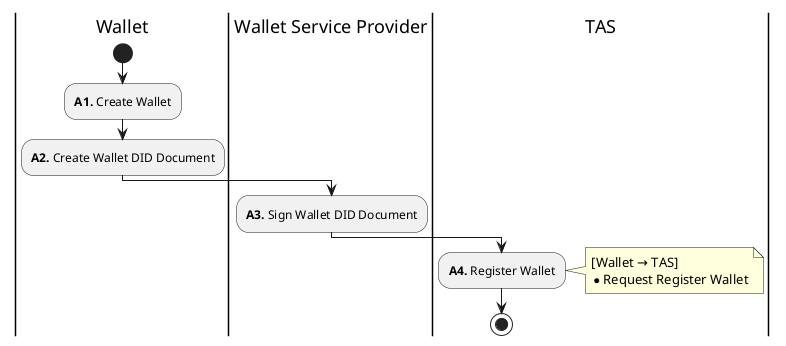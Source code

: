 @startuml proc_register_wallet
|Wallet|
start
:**A1.** Create Wallet;
:**A2.** Create Wallet DID Document;

|Wallet Service Provider|
:**A3.** Sign Wallet DID Document;

|TAS|
:**A4.** Register Wallet;
note right
    [Wallet → TAS]
    * Request Register Wallet
end note
stop
@enduml

--------------------------------------------------------------------------------

@startuml proc_reigster_user
start

:**B1.** Request Start User Registration;
note right
    [CApp → TAS]
    * Propose Register User
end note

:**B2.** ECDH;
note right
    [CApp → TAS]
    * Request ECDH
end note

:**B3.** Create Wallet Token, Server Token;
note right
    [CApp → TAS]
    * Request Create Token
end note

:**B4.** Request User Registration;
note right
    [Wallet → TAS]
    * Request Register User
end note

:**B5.** Complete User Registration;
note right
    [CApp → TAS]
    * Confirm Register User
end note

stop
@enduml

--------------------------------------------------------------------------------

@startuml proc_preparation
|Issuing Service Consortium|
start
:**A1.** Define Claim;
:**A2.** Define and Publish VC Schema;
:**A3.** Select Plan Manager;
:**A4.** (Optional) Select Representative Issuer;

|List Service Provider|
:**B1.** Register VC Plan;
note right
    [List Service Provider Admin Console and API]
    * Register/Modify/Delete VC Plan
    * Change VC Plan Status
end note

:**B2.** Register VC Plan Issuer;
note right
    [List Service Provider Admin Console and API]
    * Register/Modify/Delete Issuer
    * Change Issuer Status
end note
stop
@enduml

--------------------------------------------------------------------------------

@startuml proc_issuance
start

fork
    partition "Issuer" {
        :**C1.1.** Create Issuance Offer;
        :**C1.2.** Send Issuance Offer (Email, PUSH, etc.);
    }
fork again
    partition "CApp" {
        :**C2.1.** Search and View VC Plan;
        note right
            [CApp → List Service Provider]
            * List Category
            * Search VC Plan
            * List VC Plan
        end note

        :**C2.2.** Select VC Plan to Issue;
    }
end fork

:**D1.** Request Start Issuance;
note right
    [CApp → TAS]
    * Propose Issue VC
end note

:**D2.** ECDH;
note right
    [CApp → TAS]
    * Request ECDH
end note

:**D3.** Create Wallet Token, Server Token;
note right
    [CApp → TAS]
    * Request Create Token
end note

:**D4.** Request Issue Profile;
note right
    [CApp → TAS]
    * Request Issue Profile
end note

:**D5.** DID Auth and Request Issuance;
note right
    [Wallet → TAS]
    * Request Issue VC
end note

:**D6.** Complete Issuance;
note right
    [CApp → TAS]
    * Confirm Issue VC
end note

stop
@enduml

--------------------------------------------------------------------------------

@startuml proc_present
start

partition "Offering Stage" {
    :**B1.** Create Presentation Offer payload;
    note right: out of scope

    :**B2.** Send Presentation Offer;
    note right: out of scope

    :**B3.** Receive Presentation Offer;
    note right: out of scope
}

partition "Presentation Stage" {
    :**C1.** Request VerifyProfile;
    note right
        [CApp, Service Device → Verifier]
        * Request Profile
    end note

    :**C2.** Submit VP;
    note right
        [CApp, Service Device → Verifier]
        * Request Verify
    end note
}

stop
@enduml

